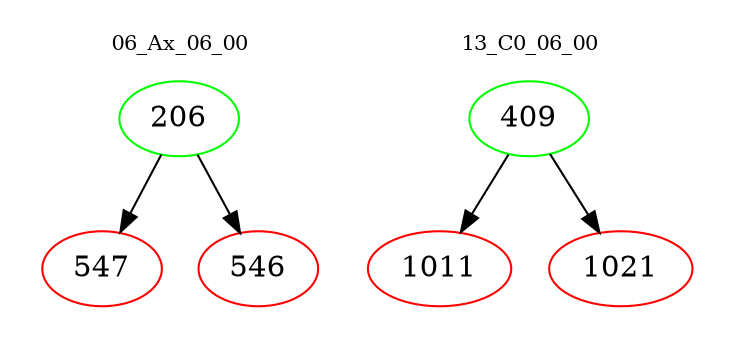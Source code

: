 digraph{
subgraph cluster_0 {
color = white
label = "06_Ax_06_00";
fontsize=10;
T0_206 [label="206", color="green"]
T0_206 -> T0_547 [color="black"]
T0_547 [label="547", color="red"]
T0_206 -> T0_546 [color="black"]
T0_546 [label="546", color="red"]
}
subgraph cluster_1 {
color = white
label = "13_C0_06_00";
fontsize=10;
T1_409 [label="409", color="green"]
T1_409 -> T1_1011 [color="black"]
T1_1011 [label="1011", color="red"]
T1_409 -> T1_1021 [color="black"]
T1_1021 [label="1021", color="red"]
}
}
